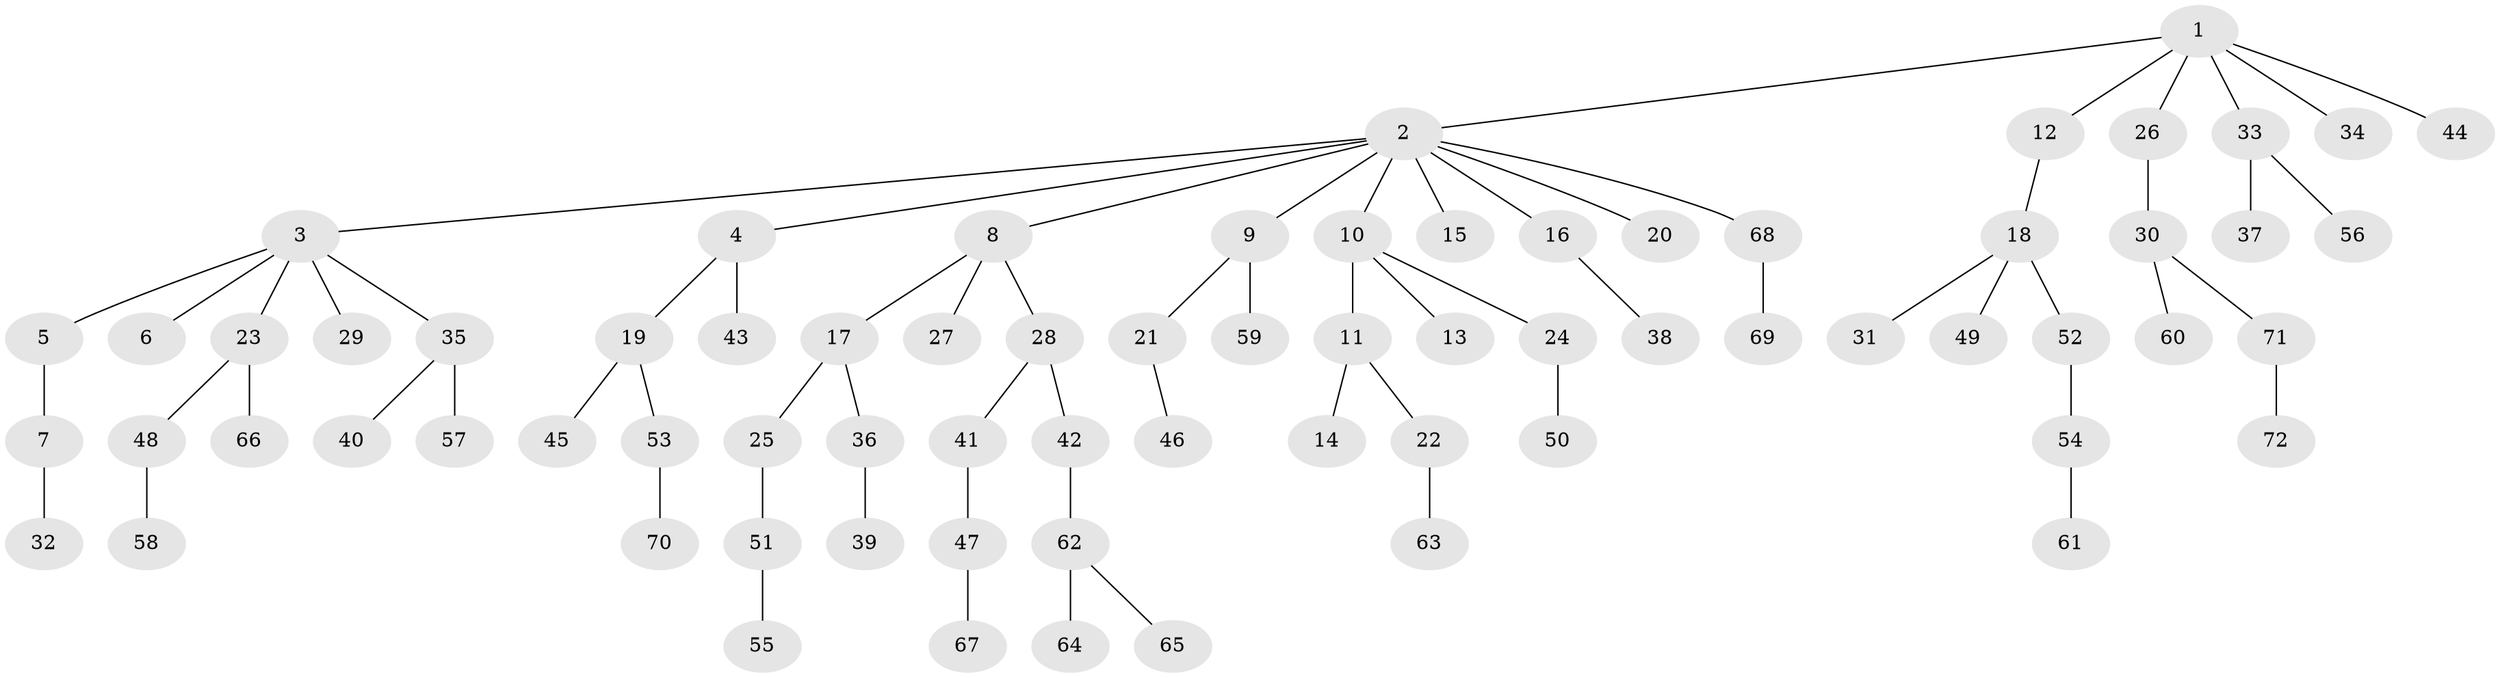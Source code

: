 // Generated by graph-tools (version 1.1) at 2025/53/03/09/25 04:53:37]
// undirected, 72 vertices, 71 edges
graph export_dot {
graph [start="1"]
  node [color=gray90,style=filled];
  1;
  2;
  3;
  4;
  5;
  6;
  7;
  8;
  9;
  10;
  11;
  12;
  13;
  14;
  15;
  16;
  17;
  18;
  19;
  20;
  21;
  22;
  23;
  24;
  25;
  26;
  27;
  28;
  29;
  30;
  31;
  32;
  33;
  34;
  35;
  36;
  37;
  38;
  39;
  40;
  41;
  42;
  43;
  44;
  45;
  46;
  47;
  48;
  49;
  50;
  51;
  52;
  53;
  54;
  55;
  56;
  57;
  58;
  59;
  60;
  61;
  62;
  63;
  64;
  65;
  66;
  67;
  68;
  69;
  70;
  71;
  72;
  1 -- 2;
  1 -- 12;
  1 -- 26;
  1 -- 33;
  1 -- 34;
  1 -- 44;
  2 -- 3;
  2 -- 4;
  2 -- 8;
  2 -- 9;
  2 -- 10;
  2 -- 15;
  2 -- 16;
  2 -- 20;
  2 -- 68;
  3 -- 5;
  3 -- 6;
  3 -- 23;
  3 -- 29;
  3 -- 35;
  4 -- 19;
  4 -- 43;
  5 -- 7;
  7 -- 32;
  8 -- 17;
  8 -- 27;
  8 -- 28;
  9 -- 21;
  9 -- 59;
  10 -- 11;
  10 -- 13;
  10 -- 24;
  11 -- 14;
  11 -- 22;
  12 -- 18;
  16 -- 38;
  17 -- 25;
  17 -- 36;
  18 -- 31;
  18 -- 49;
  18 -- 52;
  19 -- 45;
  19 -- 53;
  21 -- 46;
  22 -- 63;
  23 -- 48;
  23 -- 66;
  24 -- 50;
  25 -- 51;
  26 -- 30;
  28 -- 41;
  28 -- 42;
  30 -- 60;
  30 -- 71;
  33 -- 37;
  33 -- 56;
  35 -- 40;
  35 -- 57;
  36 -- 39;
  41 -- 47;
  42 -- 62;
  47 -- 67;
  48 -- 58;
  51 -- 55;
  52 -- 54;
  53 -- 70;
  54 -- 61;
  62 -- 64;
  62 -- 65;
  68 -- 69;
  71 -- 72;
}

